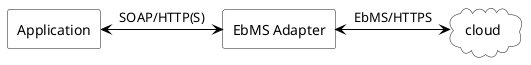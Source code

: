 @startuml
skinparam BackgroundColor transparent
skinparam componentStyle rectangle
skinparam compnentBackgroundColor #White
skinparam ArrowColor #Black

[Application] as app #White
[EbMS Adapter] as ebms #White
cloud cloud as cloud #White

app <-ri-> ebms : SOAP/HTTP(S)
ebms <-ri-> cloud : EbMS/HTTPS

@enduml